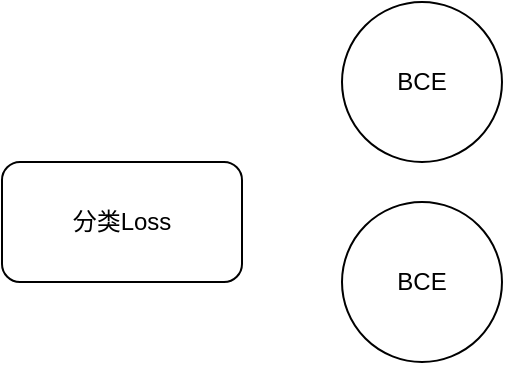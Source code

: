 <mxfile version="12.2.4"><diagram id="o6I_R3wcLTl9cyxM5iuw"><mxGraphModel dx="714" dy="622" grid="1" gridSize="10" guides="1" tooltips="1" connect="1" arrows="1" fold="1" page="1" pageScale="1" pageWidth="827" pageHeight="1169" math="0" shadow="0"><root><mxCell id="0"/><mxCell id="1" parent="0"/><mxCell id="2" value="&lt;span&gt;分类Loss&lt;/span&gt;" style="rounded=1;whiteSpace=wrap;html=1;" vertex="1" parent="1"><mxGeometry x="90" y="140" width="120" height="60" as="geometry"/></mxCell><mxCell id="3" value="BCE" style="ellipse;whiteSpace=wrap;html=1;aspect=fixed;" vertex="1" parent="1"><mxGeometry x="260" y="60" width="80" height="80" as="geometry"/></mxCell><mxCell id="4" value="BCE" style="ellipse;whiteSpace=wrap;html=1;aspect=fixed;" vertex="1" parent="1"><mxGeometry x="260" y="160" width="80" height="80" as="geometry"/></mxCell></root></mxGraphModel></diagram></mxfile>